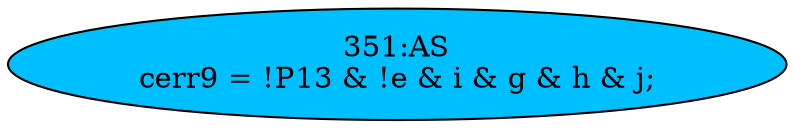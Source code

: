 strict digraph "" {
	node [label="\N"];
	"351:AS"	 [ast="<pyverilog.vparser.ast.Assign object at 0x7f14ceeea0d0>",
		def_var="['cerr9']",
		fillcolor=deepskyblue,
		label="351:AS
cerr9 = !P13 & !e & i & g & h & j;",
		statements="[]",
		style=filled,
		typ=Assign,
		use_var="['P13', 'e', 'i', 'g', 'h', 'j']"];
}
